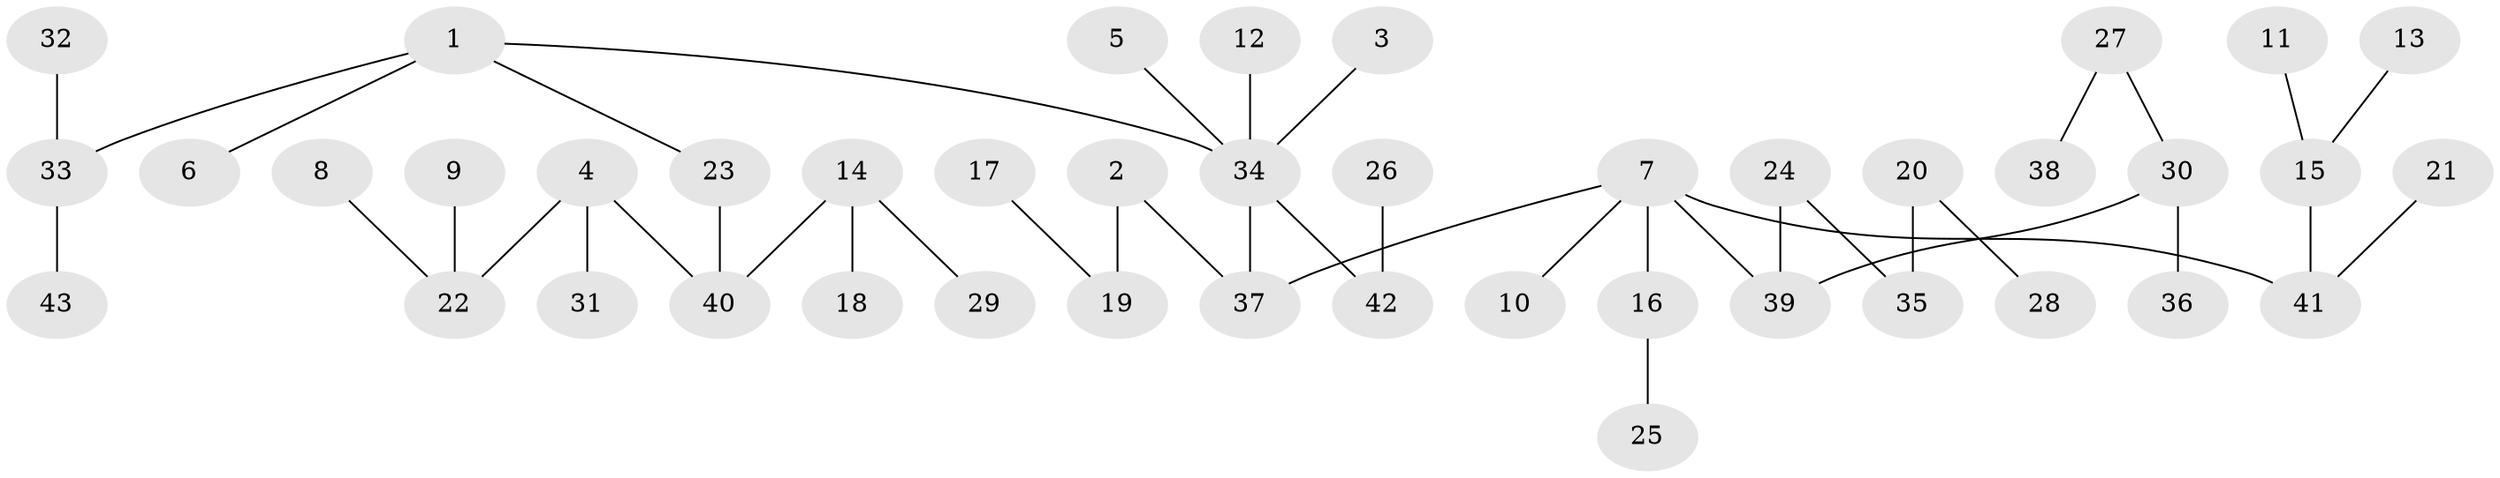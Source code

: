 // original degree distribution, {8: 0.011764705882352941, 5: 0.047058823529411764, 6: 0.011764705882352941, 4: 0.08235294117647059, 2: 0.21176470588235294, 1: 0.5411764705882353, 3: 0.09411764705882353}
// Generated by graph-tools (version 1.1) at 2025/37/03/04/25 23:37:30]
// undirected, 43 vertices, 42 edges
graph export_dot {
  node [color=gray90,style=filled];
  1;
  2;
  3;
  4;
  5;
  6;
  7;
  8;
  9;
  10;
  11;
  12;
  13;
  14;
  15;
  16;
  17;
  18;
  19;
  20;
  21;
  22;
  23;
  24;
  25;
  26;
  27;
  28;
  29;
  30;
  31;
  32;
  33;
  34;
  35;
  36;
  37;
  38;
  39;
  40;
  41;
  42;
  43;
  1 -- 6 [weight=1.0];
  1 -- 23 [weight=1.0];
  1 -- 33 [weight=1.0];
  1 -- 34 [weight=1.0];
  2 -- 19 [weight=1.0];
  2 -- 37 [weight=1.0];
  3 -- 34 [weight=1.0];
  4 -- 22 [weight=1.0];
  4 -- 31 [weight=1.0];
  4 -- 40 [weight=1.0];
  5 -- 34 [weight=1.0];
  7 -- 10 [weight=1.0];
  7 -- 16 [weight=1.0];
  7 -- 37 [weight=1.0];
  7 -- 39 [weight=1.0];
  7 -- 41 [weight=1.0];
  8 -- 22 [weight=1.0];
  9 -- 22 [weight=1.0];
  11 -- 15 [weight=1.0];
  12 -- 34 [weight=1.0];
  13 -- 15 [weight=1.0];
  14 -- 18 [weight=1.0];
  14 -- 29 [weight=1.0];
  14 -- 40 [weight=1.0];
  15 -- 41 [weight=1.0];
  16 -- 25 [weight=1.0];
  17 -- 19 [weight=1.0];
  20 -- 28 [weight=1.0];
  20 -- 35 [weight=1.0];
  21 -- 41 [weight=1.0];
  23 -- 40 [weight=1.0];
  24 -- 35 [weight=1.0];
  24 -- 39 [weight=1.0];
  26 -- 42 [weight=1.0];
  27 -- 30 [weight=1.0];
  27 -- 38 [weight=1.0];
  30 -- 36 [weight=1.0];
  30 -- 39 [weight=1.0];
  32 -- 33 [weight=1.0];
  33 -- 43 [weight=1.0];
  34 -- 37 [weight=1.0];
  34 -- 42 [weight=1.0];
}
